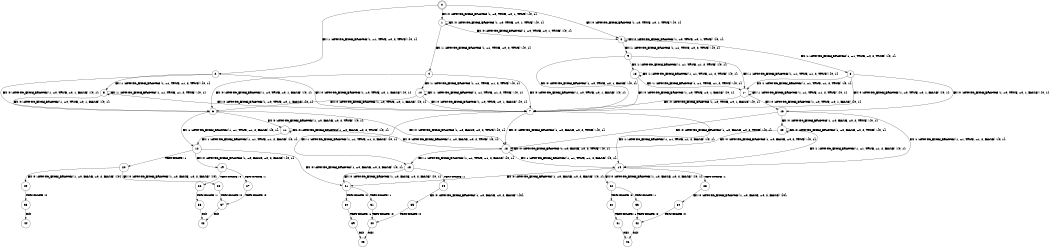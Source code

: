 digraph BCG {
size = "7, 10.5";
center = TRUE;
node [shape = circle];
0 [peripheries = 2];
0 -> 1 [label = "EX !0 !ATOMIC_EXCH_BRANCH (1, +0, TRUE, +0, 1, TRUE) !{0, 1}"];
0 -> 2 [label = "EX !1 !ATOMIC_EXCH_BRANCH (1, +1, TRUE, +0, 2, TRUE) !{0, 1}"];
0 -> 3 [label = "EX !0 !ATOMIC_EXCH_BRANCH (1, +0, TRUE, +0, 1, TRUE) !{0, 1}"];
1 -> 1 [label = "EX !0 !ATOMIC_EXCH_BRANCH (1, +0, TRUE, +0, 1, TRUE) !{0, 1}"];
1 -> 4 [label = "EX !1 !ATOMIC_EXCH_BRANCH (1, +1, TRUE, +0, 2, TRUE) !{0, 1}"];
1 -> 3 [label = "EX !0 !ATOMIC_EXCH_BRANCH (1, +0, TRUE, +0, 1, TRUE) !{0, 1}"];
2 -> 5 [label = "EX !1 !ATOMIC_EXCH_BRANCH (1, +1, TRUE, +1, 2, TRUE) !{0, 1}"];
2 -> 6 [label = "EX !0 !ATOMIC_EXCH_BRANCH (1, +0, TRUE, +0, 1, FALSE) !{0, 1}"];
2 -> 7 [label = "EX !0 !ATOMIC_EXCH_BRANCH (1, +0, TRUE, +0, 1, FALSE) !{0, 1}"];
3 -> 8 [label = "EX !1 !ATOMIC_EXCH_BRANCH (1, +1, TRUE, +0, 2, TRUE) !{0, 1}"];
3 -> 3 [label = "EX !0 !ATOMIC_EXCH_BRANCH (1, +0, TRUE, +0, 1, TRUE) !{0, 1}"];
3 -> 9 [label = "EX !1 !ATOMIC_EXCH_BRANCH (1, +1, TRUE, +0, 2, TRUE) !{0, 1}"];
4 -> 6 [label = "EX !0 !ATOMIC_EXCH_BRANCH (1, +0, TRUE, +0, 1, FALSE) !{0, 1}"];
4 -> 10 [label = "EX !1 !ATOMIC_EXCH_BRANCH (1, +1, TRUE, +1, 2, TRUE) !{0, 1}"];
4 -> 7 [label = "EX !0 !ATOMIC_EXCH_BRANCH (1, +0, TRUE, +0, 1, FALSE) !{0, 1}"];
5 -> 5 [label = "EX !1 !ATOMIC_EXCH_BRANCH (1, +1, TRUE, +1, 2, TRUE) !{0, 1}"];
5 -> 6 [label = "EX !0 !ATOMIC_EXCH_BRANCH (1, +0, TRUE, +0, 1, FALSE) !{0, 1}"];
5 -> 7 [label = "EX !0 !ATOMIC_EXCH_BRANCH (1, +0, TRUE, +0, 1, FALSE) !{0, 1}"];
6 -> 11 [label = "EX !0 !ATOMIC_EXCH_BRANCH (1, +0, FALSE, +0, 2, TRUE) !{0, 1}"];
6 -> 12 [label = "EX !1 !ATOMIC_EXCH_BRANCH (1, +1, TRUE, +1, 2, FALSE) !{0, 1}"];
6 -> 13 [label = "EX !0 !ATOMIC_EXCH_BRANCH (1, +0, FALSE, +0, 2, TRUE) !{0, 1}"];
7 -> 14 [label = "EX !1 !ATOMIC_EXCH_BRANCH (1, +1, TRUE, +1, 2, FALSE) !{0, 1}"];
7 -> 13 [label = "EX !0 !ATOMIC_EXCH_BRANCH (1, +0, FALSE, +0, 2, TRUE) !{0, 1}"];
7 -> 15 [label = "EX !1 !ATOMIC_EXCH_BRANCH (1, +1, TRUE, +1, 2, FALSE) !{0, 1}"];
8 -> 16 [label = "EX !0 !ATOMIC_EXCH_BRANCH (1, +0, TRUE, +0, 1, FALSE) !{0, 1}"];
8 -> 17 [label = "EX !1 !ATOMIC_EXCH_BRANCH (1, +1, TRUE, +1, 2, TRUE) !{0, 1}"];
8 -> 7 [label = "EX !0 !ATOMIC_EXCH_BRANCH (1, +0, TRUE, +0, 1, FALSE) !{0, 1}"];
9 -> 17 [label = "EX !1 !ATOMIC_EXCH_BRANCH (1, +1, TRUE, +1, 2, TRUE) !{0, 1}"];
9 -> 7 [label = "EX !0 !ATOMIC_EXCH_BRANCH (1, +0, TRUE, +0, 1, FALSE) !{0, 1}"];
9 -> 18 [label = "EX !1 !ATOMIC_EXCH_BRANCH (1, +1, TRUE, +1, 2, TRUE) !{0, 1}"];
10 -> 6 [label = "EX !0 !ATOMIC_EXCH_BRANCH (1, +0, TRUE, +0, 1, FALSE) !{0, 1}"];
10 -> 10 [label = "EX !1 !ATOMIC_EXCH_BRANCH (1, +1, TRUE, +1, 2, TRUE) !{0, 1}"];
10 -> 7 [label = "EX !0 !ATOMIC_EXCH_BRANCH (1, +0, TRUE, +0, 1, FALSE) !{0, 1}"];
11 -> 11 [label = "EX !0 !ATOMIC_EXCH_BRANCH (1, +0, FALSE, +0, 2, TRUE) !{0, 1}"];
11 -> 12 [label = "EX !1 !ATOMIC_EXCH_BRANCH (1, +1, TRUE, +1, 2, FALSE) !{0, 1}"];
11 -> 13 [label = "EX !0 !ATOMIC_EXCH_BRANCH (1, +0, FALSE, +0, 2, TRUE) !{0, 1}"];
12 -> 19 [label = "EX !0 !ATOMIC_EXCH_BRANCH (1, +0, FALSE, +0, 2, FALSE) !{0, 1}"];
12 -> 20 [label = "TERMINATE !1"];
12 -> 21 [label = "EX !0 !ATOMIC_EXCH_BRANCH (1, +0, FALSE, +0, 2, FALSE) !{0, 1}"];
13 -> 14 [label = "EX !1 !ATOMIC_EXCH_BRANCH (1, +1, TRUE, +1, 2, FALSE) !{0, 1}"];
13 -> 13 [label = "EX !0 !ATOMIC_EXCH_BRANCH (1, +0, FALSE, +0, 2, TRUE) !{0, 1}"];
13 -> 15 [label = "EX !1 !ATOMIC_EXCH_BRANCH (1, +1, TRUE, +1, 2, FALSE) !{0, 1}"];
14 -> 22 [label = "EX !0 !ATOMIC_EXCH_BRANCH (1, +0, FALSE, +0, 2, FALSE) !{0, 1}"];
14 -> 23 [label = "TERMINATE !1"];
14 -> 21 [label = "EX !0 !ATOMIC_EXCH_BRANCH (1, +0, FALSE, +0, 2, FALSE) !{0, 1}"];
15 -> 21 [label = "EX !0 !ATOMIC_EXCH_BRANCH (1, +0, FALSE, +0, 2, FALSE) !{0, 1}"];
15 -> 24 [label = "TERMINATE !1"];
16 -> 25 [label = "EX !0 !ATOMIC_EXCH_BRANCH (1, +0, FALSE, +0, 2, TRUE) !{0, 1}"];
16 -> 14 [label = "EX !1 !ATOMIC_EXCH_BRANCH (1, +1, TRUE, +1, 2, FALSE) !{0, 1}"];
16 -> 13 [label = "EX !0 !ATOMIC_EXCH_BRANCH (1, +0, FALSE, +0, 2, TRUE) !{0, 1}"];
17 -> 16 [label = "EX !0 !ATOMIC_EXCH_BRANCH (1, +0, TRUE, +0, 1, FALSE) !{0, 1}"];
17 -> 17 [label = "EX !1 !ATOMIC_EXCH_BRANCH (1, +1, TRUE, +1, 2, TRUE) !{0, 1}"];
17 -> 7 [label = "EX !0 !ATOMIC_EXCH_BRANCH (1, +0, TRUE, +0, 1, FALSE) !{0, 1}"];
18 -> 17 [label = "EX !1 !ATOMIC_EXCH_BRANCH (1, +1, TRUE, +1, 2, TRUE) !{0, 1}"];
18 -> 7 [label = "EX !0 !ATOMIC_EXCH_BRANCH (1, +0, TRUE, +0, 1, FALSE) !{0, 1}"];
18 -> 18 [label = "EX !1 !ATOMIC_EXCH_BRANCH (1, +1, TRUE, +1, 2, TRUE) !{0, 1}"];
19 -> 26 [label = "TERMINATE !0"];
19 -> 27 [label = "TERMINATE !1"];
20 -> 28 [label = "EX !0 !ATOMIC_EXCH_BRANCH (1, +0, FALSE, +0, 2, FALSE) !{0}"];
20 -> 29 [label = "EX !0 !ATOMIC_EXCH_BRANCH (1, +0, FALSE, +0, 2, FALSE) !{0}"];
21 -> 30 [label = "TERMINATE !0"];
21 -> 31 [label = "TERMINATE !1"];
22 -> 32 [label = "TERMINATE !0"];
22 -> 33 [label = "TERMINATE !1"];
23 -> 34 [label = "EX !0 !ATOMIC_EXCH_BRANCH (1, +0, FALSE, +0, 2, FALSE) !{0}"];
24 -> 35 [label = "EX !0 !ATOMIC_EXCH_BRANCH (1, +0, FALSE, +0, 2, FALSE) !{0}"];
25 -> 25 [label = "EX !0 !ATOMIC_EXCH_BRANCH (1, +0, FALSE, +0, 2, TRUE) !{0, 1}"];
25 -> 14 [label = "EX !1 !ATOMIC_EXCH_BRANCH (1, +1, TRUE, +1, 2, FALSE) !{0, 1}"];
25 -> 13 [label = "EX !0 !ATOMIC_EXCH_BRANCH (1, +0, FALSE, +0, 2, TRUE) !{0, 1}"];
26 -> 36 [label = "TERMINATE !1"];
27 -> 37 [label = "TERMINATE !0"];
28 -> 37 [label = "TERMINATE !0"];
29 -> 38 [label = "TERMINATE !0"];
30 -> 39 [label = "TERMINATE !1"];
31 -> 40 [label = "TERMINATE !0"];
32 -> 41 [label = "TERMINATE !1"];
33 -> 42 [label = "TERMINATE !0"];
34 -> 42 [label = "TERMINATE !0"];
35 -> 40 [label = "TERMINATE !0"];
36 -> 43 [label = "exit"];
37 -> 43 [label = "exit"];
38 -> 44 [label = "exit"];
39 -> 45 [label = "exit"];
40 -> 45 [label = "exit"];
41 -> 46 [label = "exit"];
42 -> 46 [label = "exit"];
}
